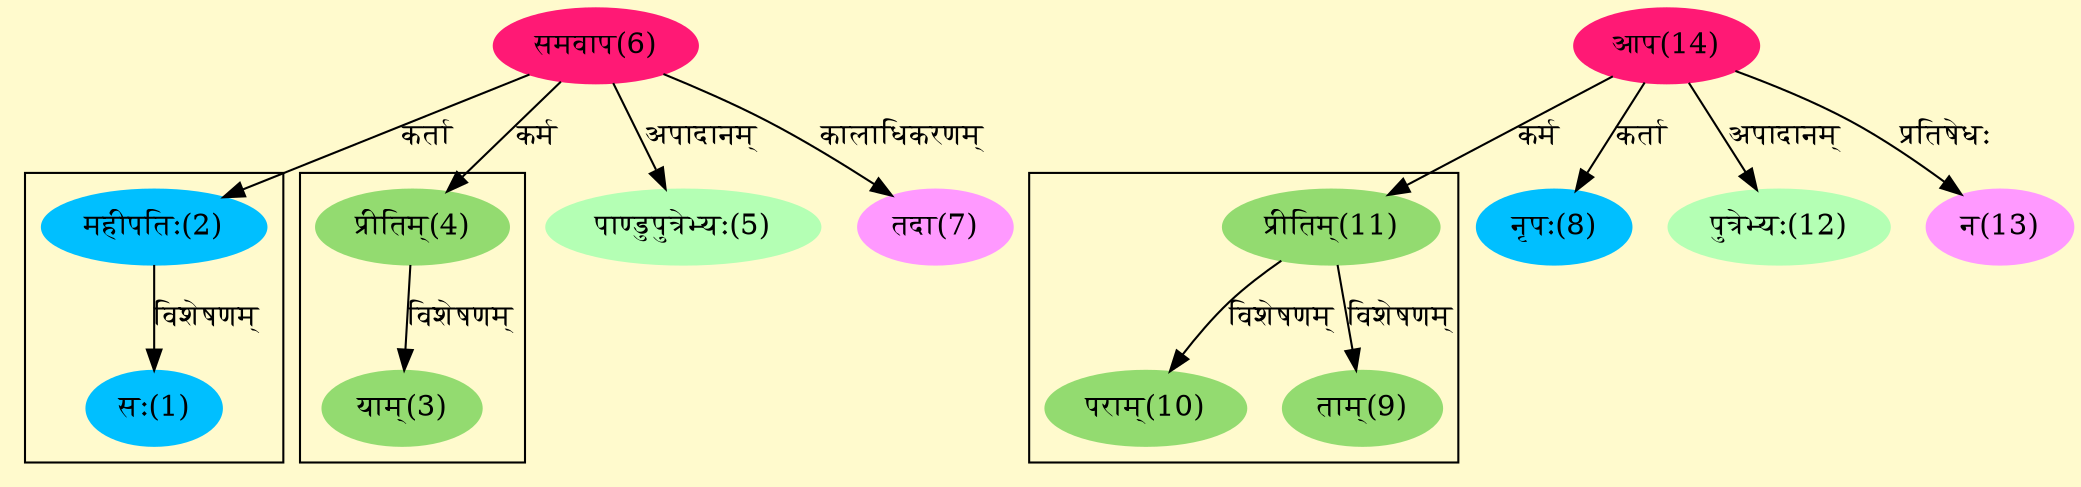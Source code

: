 digraph G{
rankdir=BT;
 compound=true;
 bgcolor="lemonchiffon1";

subgraph cluster_1{
Node1 [style=filled, color="#00BFFF" label = "सः(1)"]
Node2 [style=filled, color="#00BFFF" label = "महीपतिः(2)"]

}

subgraph cluster_2{
Node3 [style=filled, color="#93DB70" label = "याम्(3)"]
Node4 [style=filled, color="#93DB70" label = "प्रीतिम्(4)"]

}

subgraph cluster_3{
Node9 [style=filled, color="#93DB70" label = "ताम्(9)"]
Node11 [style=filled, color="#93DB70" label = "प्रीतिम्(11)"]
Node10 [style=filled, color="#93DB70" label = "पराम्(10)"]

}
Node2 [style=filled, color="#00BFFF" label = "महीपतिः(2)"]
Node6 [style=filled, color="#FF1975" label = "समवाप(6)"]
Node4 [style=filled, color="#93DB70" label = "प्रीतिम्(4)"]
Node5 [style=filled, color="#B4FFB4" label = "पाण्डुपुत्रेभ्यः(5)"]
Node7 [style=filled, color="#FF99FF" label = "तदा(7)"]
Node8 [style=filled, color="#00BFFF" label = "नृपः(8)"]
Node14 [style=filled, color="#FF1975" label = "आप(14)"]
Node11 [style=filled, color="#93DB70" label = "प्रीतिम्(11)"]
Node12 [style=filled, color="#B4FFB4" label = "पुत्रेभ्यः(12)"]
Node13 [style=filled, color="#FF99FF" label = "न(13)"]
/* Start of Relations section */

Node1 -> Node2 [  label="विशेषणम्"  dir="back" ]
Node2 -> Node6 [  label="कर्ता"  dir="back" ]
Node3 -> Node4 [  label="विशेषणम्"  dir="back" ]
Node4 -> Node6 [  label="कर्म"  dir="back" ]
Node5 -> Node6 [  label="अपादानम्"  dir="back" ]
Node7 -> Node6 [  label="कालाधिकरणम्"  dir="back" ]
Node8 -> Node14 [  label="कर्ता"  dir="back" ]
Node9 -> Node11 [  label="विशेषणम्"  dir="back" ]
Node10 -> Node11 [  label="विशेषणम्"  dir="back" ]
Node11 -> Node14 [  label="कर्म"  dir="back" ]
Node12 -> Node14 [  label="अपादानम्"  dir="back" ]
Node13 -> Node14 [  label="प्रतिषेधः"  dir="back" ]
}
